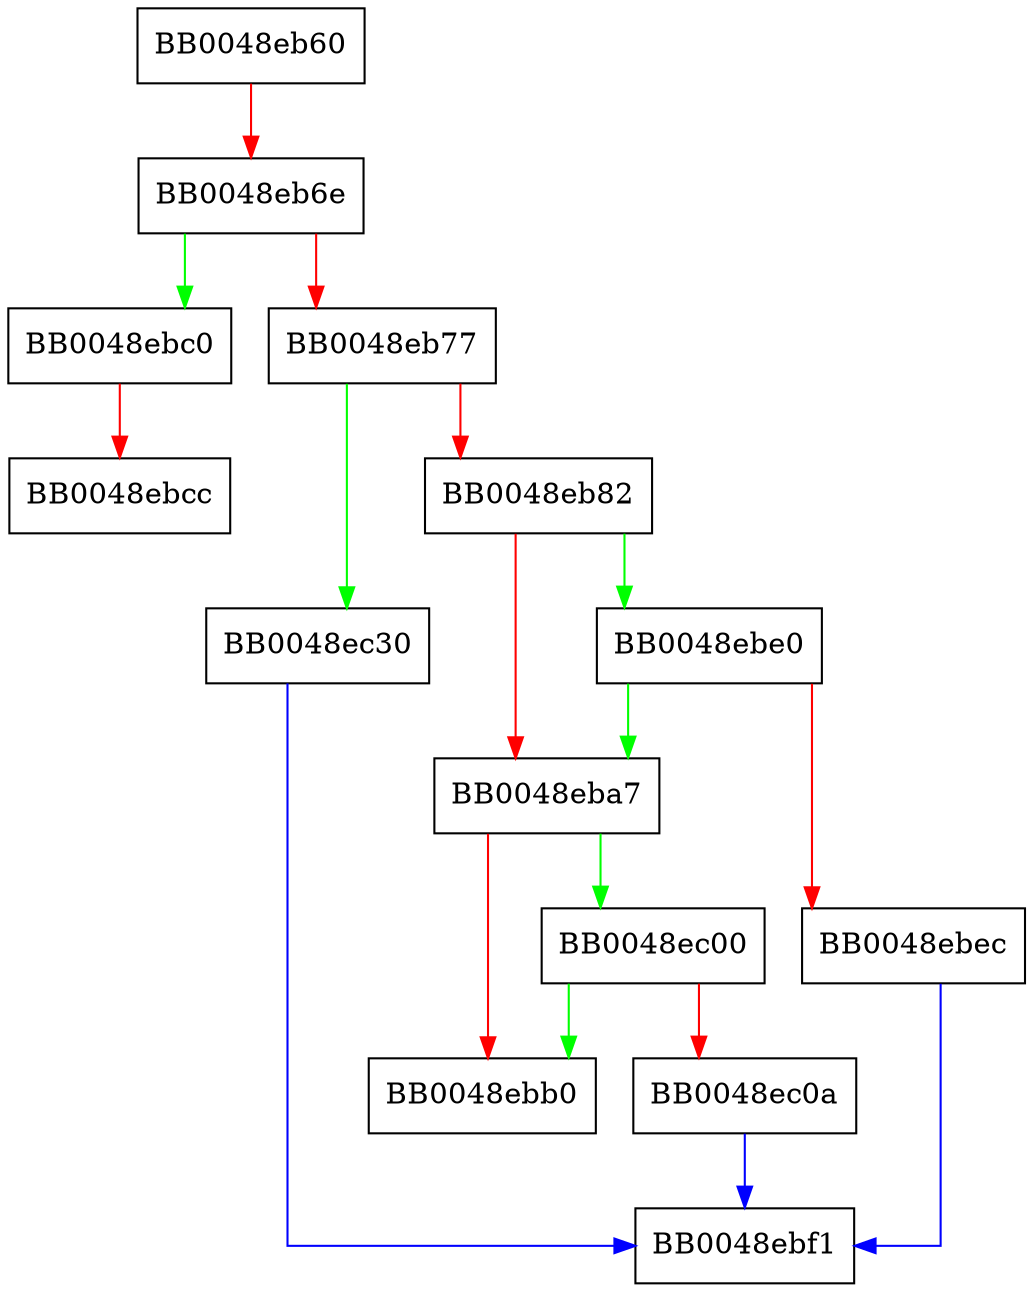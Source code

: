 digraph SSL_do_handshake {
  node [shape="box"];
  graph [splines=ortho];
  BB0048eb60 -> BB0048eb6e [color="red"];
  BB0048eb6e -> BB0048ebc0 [color="green"];
  BB0048eb6e -> BB0048eb77 [color="red"];
  BB0048eb77 -> BB0048ec30 [color="green"];
  BB0048eb77 -> BB0048eb82 [color="red"];
  BB0048eb82 -> BB0048ebe0 [color="green"];
  BB0048eb82 -> BB0048eba7 [color="red"];
  BB0048eba7 -> BB0048ec00 [color="green"];
  BB0048eba7 -> BB0048ebb0 [color="red"];
  BB0048ebc0 -> BB0048ebcc [color="red"];
  BB0048ebe0 -> BB0048eba7 [color="green"];
  BB0048ebe0 -> BB0048ebec [color="red"];
  BB0048ebec -> BB0048ebf1 [color="blue"];
  BB0048ec00 -> BB0048ebb0 [color="green"];
  BB0048ec00 -> BB0048ec0a [color="red"];
  BB0048ec0a -> BB0048ebf1 [color="blue"];
  BB0048ec30 -> BB0048ebf1 [color="blue"];
}